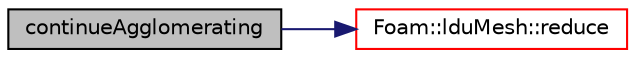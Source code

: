 digraph "continueAgglomerating"
{
  bgcolor="transparent";
  edge [fontname="Helvetica",fontsize="10",labelfontname="Helvetica",labelfontsize="10"];
  node [fontname="Helvetica",fontsize="10",shape=record];
  rankdir="LR";
  Node1 [label="continueAgglomerating",height=0.2,width=0.4,color="black", fillcolor="grey75", style="filled", fontcolor="black"];
  Node1 -> Node2 [color="midnightblue",fontsize="10",style="solid",fontname="Helvetica"];
  Node2 [label="Foam::lduMesh::reduce",height=0.2,width=0.4,color="red",URL="$a01313.html#a1cec4cf79400b24ceeea973e9913dbf5",tooltip="Helper: reduce with current communicator. "];
}
